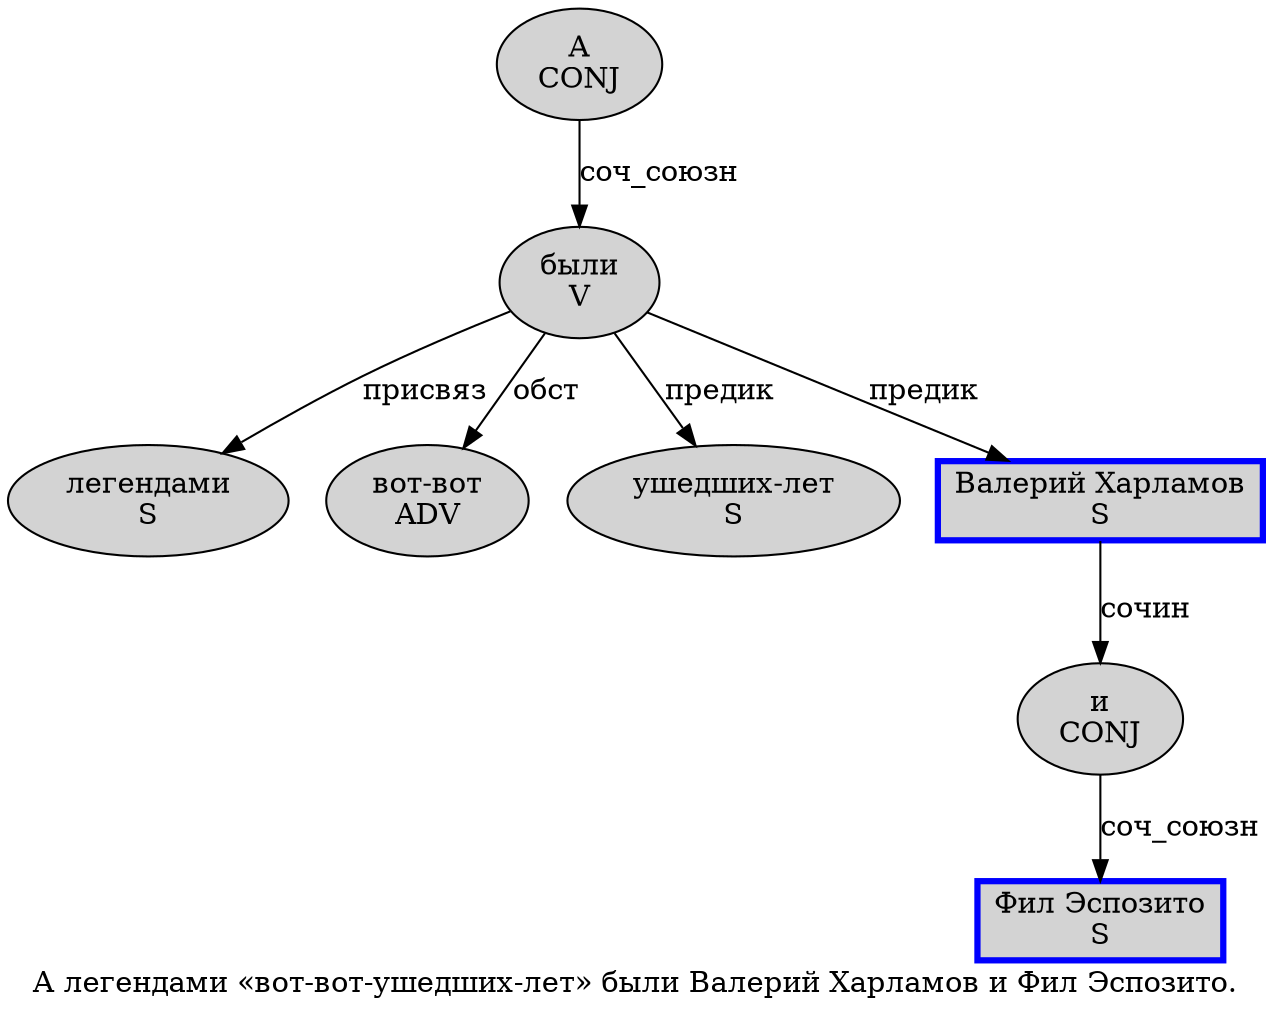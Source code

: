 digraph SENTENCE_3631 {
	graph [label="А легендами «вот-вот-ушедших-лет» были Валерий Харламов и Фил Эспозито."]
	node [style=filled]
		0 [label="А
CONJ" color="" fillcolor=lightgray penwidth=1 shape=ellipse]
		1 [label="легендами
S" color="" fillcolor=lightgray penwidth=1 shape=ellipse]
		3 [label="вот-вот
ADV" color="" fillcolor=lightgray penwidth=1 shape=ellipse]
		5 [label="ушедших-лет
S" color="" fillcolor=lightgray penwidth=1 shape=ellipse]
		7 [label="были
V" color="" fillcolor=lightgray penwidth=1 shape=ellipse]
		8 [label="Валерий Харламов
S" color=blue fillcolor=lightgray penwidth=3 shape=box]
		9 [label="и
CONJ" color="" fillcolor=lightgray penwidth=1 shape=ellipse]
		10 [label="Фил Эспозито
S" color=blue fillcolor=lightgray penwidth=3 shape=box]
			7 -> 1 [label="присвяз"]
			7 -> 3 [label="обст"]
			7 -> 5 [label="предик"]
			7 -> 8 [label="предик"]
			9 -> 10 [label="соч_союзн"]
			0 -> 7 [label="соч_союзн"]
			8 -> 9 [label="сочин"]
}